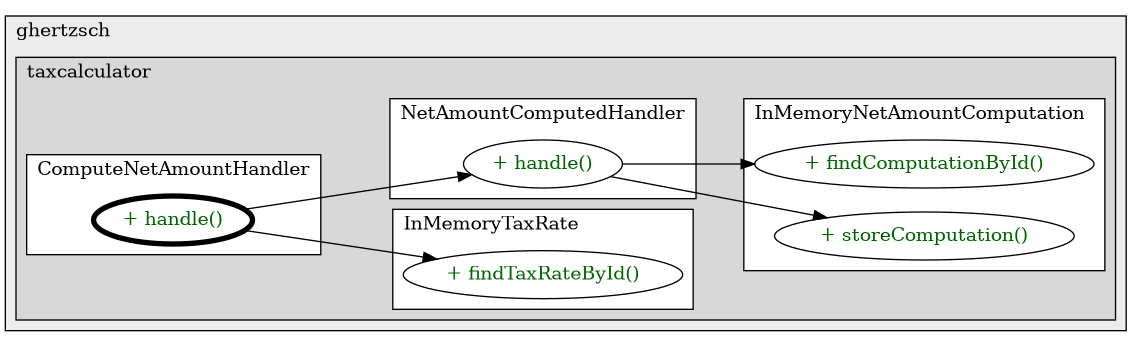 @startuml

/' diagram meta data start
config=CallConfiguration;
{
  "rootMethod": "com.ghertzsch.taxcalculator.application.commands.ComputeNetAmountHandler#handle(ComputeNetAmount)",
  "projectClassification": {
    "searchMode": "OpenProject", // OpenProject, AllProjects
    "includedProjects": "",
    "pathEndKeywords": "*.impl",
    "isClientPath": "",
    "isClientName": "",
    "isTestPath": "",
    "isTestName": "",
    "isMappingPath": "",
    "isMappingName": "",
    "isDataAccessPath": "",
    "isDataAccessName": "",
    "isDataStructurePath": "",
    "isDataStructureName": "",
    "isInterfaceStructuresPath": "",
    "isInterfaceStructuresName": "",
    "isEntryPointPath": "",
    "isEntryPointName": ""
  },
  "graphRestriction": {
    "classPackageExcludeFilter": "",
    "classPackageIncludeFilter": "",
    "classNameExcludeFilter": "",
    "classNameIncludeFilter": "",
    "methodNameExcludeFilter": "",
    "methodNameIncludeFilter": "",
    "removeByInheritance": "", // inheritance/annotation based filtering is done in a second step
    "removeByAnnotation": "",
    "removeByClassPackage": "", // cleanup the graph after inheritance/annotation based filtering is done
    "removeByClassName": "",
    "cutMappings": false,
    "cutEnum": true,
    "cutTests": true,
    "cutClient": true,
    "cutDataAccess": true,
    "cutInterfaceStructures": true,
    "cutDataStructures": true,
    "cutGetterAndSetter": true,
    "cutConstructors": true
  },
  "graphTraversal": {
    "forwardDepth": 3,
    "backwardDepth": 3,
    "classPackageExcludeFilter": "",
    "classPackageIncludeFilter": "",
    "classNameExcludeFilter": "",
    "classNameIncludeFilter": "",
    "methodNameExcludeFilter": "",
    "methodNameIncludeFilter": "",
    "hideMappings": false,
    "hideDataStructures": false,
    "hidePrivateMethods": true,
    "hideInterfaceCalls": true, // indirection: implementation -> interface (is hidden) -> implementation
    "onlyShowApplicationEntryPoints": false // root node is included
  },
  "details": {
    "aggregation": "GroupByClass", // ByClass, GroupByClass, None
    "showMethodParametersTypes": false,
    "showMethodParametersNames": false,
    "showMethodReturnType": false,
    "showPackageLevels": 2,
    "showCallOrder": false,
    "edgeMode": "MethodsOnly", // TypesOnly, MethodsOnly, TypesAndMethods, MethodsAndDirectTypeUsage
    "showDetailedClassStructure": false
  },
  "rootClass": "com.ghertzsch.taxcalculator.application.commands.ComputeNetAmountHandler"
}
diagram meta data end '/



digraph g {
    rankdir="LR"
    splines=polyline


'nodes
subgraph cluster_2097376444 {
   	label=ghertzsch
	labeljust=l
	fillcolor="#ececec"
	style=filled

   subgraph cluster_1859676221 {
   	label=taxcalculator
	labeljust=l
	fillcolor="#d8d8d8"
	style=filled

   subgraph cluster_1508391512 {
   	label=InMemoryNetAmountComputation
	labeljust=l
	fillcolor=white
	style=filled

   InMemoryNetAmountComputation2059179406XXXfindComputationById2616251[
	label="+ findComputationById()"
	style=filled
	fillcolor=white
	tooltip="InMemoryNetAmountComputation

null"
	fontcolor=darkgreen
];

InMemoryNetAmountComputation2059179406XXXstoreComputation381857198[
	label="+ storeComputation()"
	style=filled
	fillcolor=white
	tooltip="InMemoryNetAmountComputation

null"
	fontcolor=darkgreen
];
}

subgraph cluster_1817063099 {
   	label=InMemoryTaxRate
	labeljust=l
	fillcolor=white
	style=filled

   InMemoryTaxRate2059179406XXXfindTaxRateById2616251[
	label="+ findTaxRateById()"
	style=filled
	fillcolor=white
	tooltip="InMemoryTaxRate

null"
	fontcolor=darkgreen
];
}

subgraph cluster_450711684 {
   	label=ComputeNetAmountHandler
	labeljust=l
	fillcolor=white
	style=filled

   ComputeNetAmountHandler103443966XXXhandle1996465662[
	label="+ handle()"
	style=filled
	fillcolor=white
	tooltip="ComputeNetAmountHandler

null"
	penwidth=4
	fontcolor=darkgreen
];
}

subgraph cluster_627659385 {
   	label=NetAmountComputedHandler
	labeljust=l
	fillcolor=white
	style=filled

   NetAmountComputedHandler984263183XXXhandle1709868446[
	label="+ handle()"
	style=filled
	fillcolor=white
	tooltip="NetAmountComputedHandler

null"
	fontcolor=darkgreen
];
}
}
}

'edges
ComputeNetAmountHandler103443966XXXhandle1996465662 -> InMemoryTaxRate2059179406XXXfindTaxRateById2616251;
ComputeNetAmountHandler103443966XXXhandle1996465662 -> NetAmountComputedHandler984263183XXXhandle1709868446;
NetAmountComputedHandler984263183XXXhandle1709868446 -> InMemoryNetAmountComputation2059179406XXXfindComputationById2616251;
NetAmountComputedHandler984263183XXXhandle1709868446 -> InMemoryNetAmountComputation2059179406XXXstoreComputation381857198;

}
@enduml
